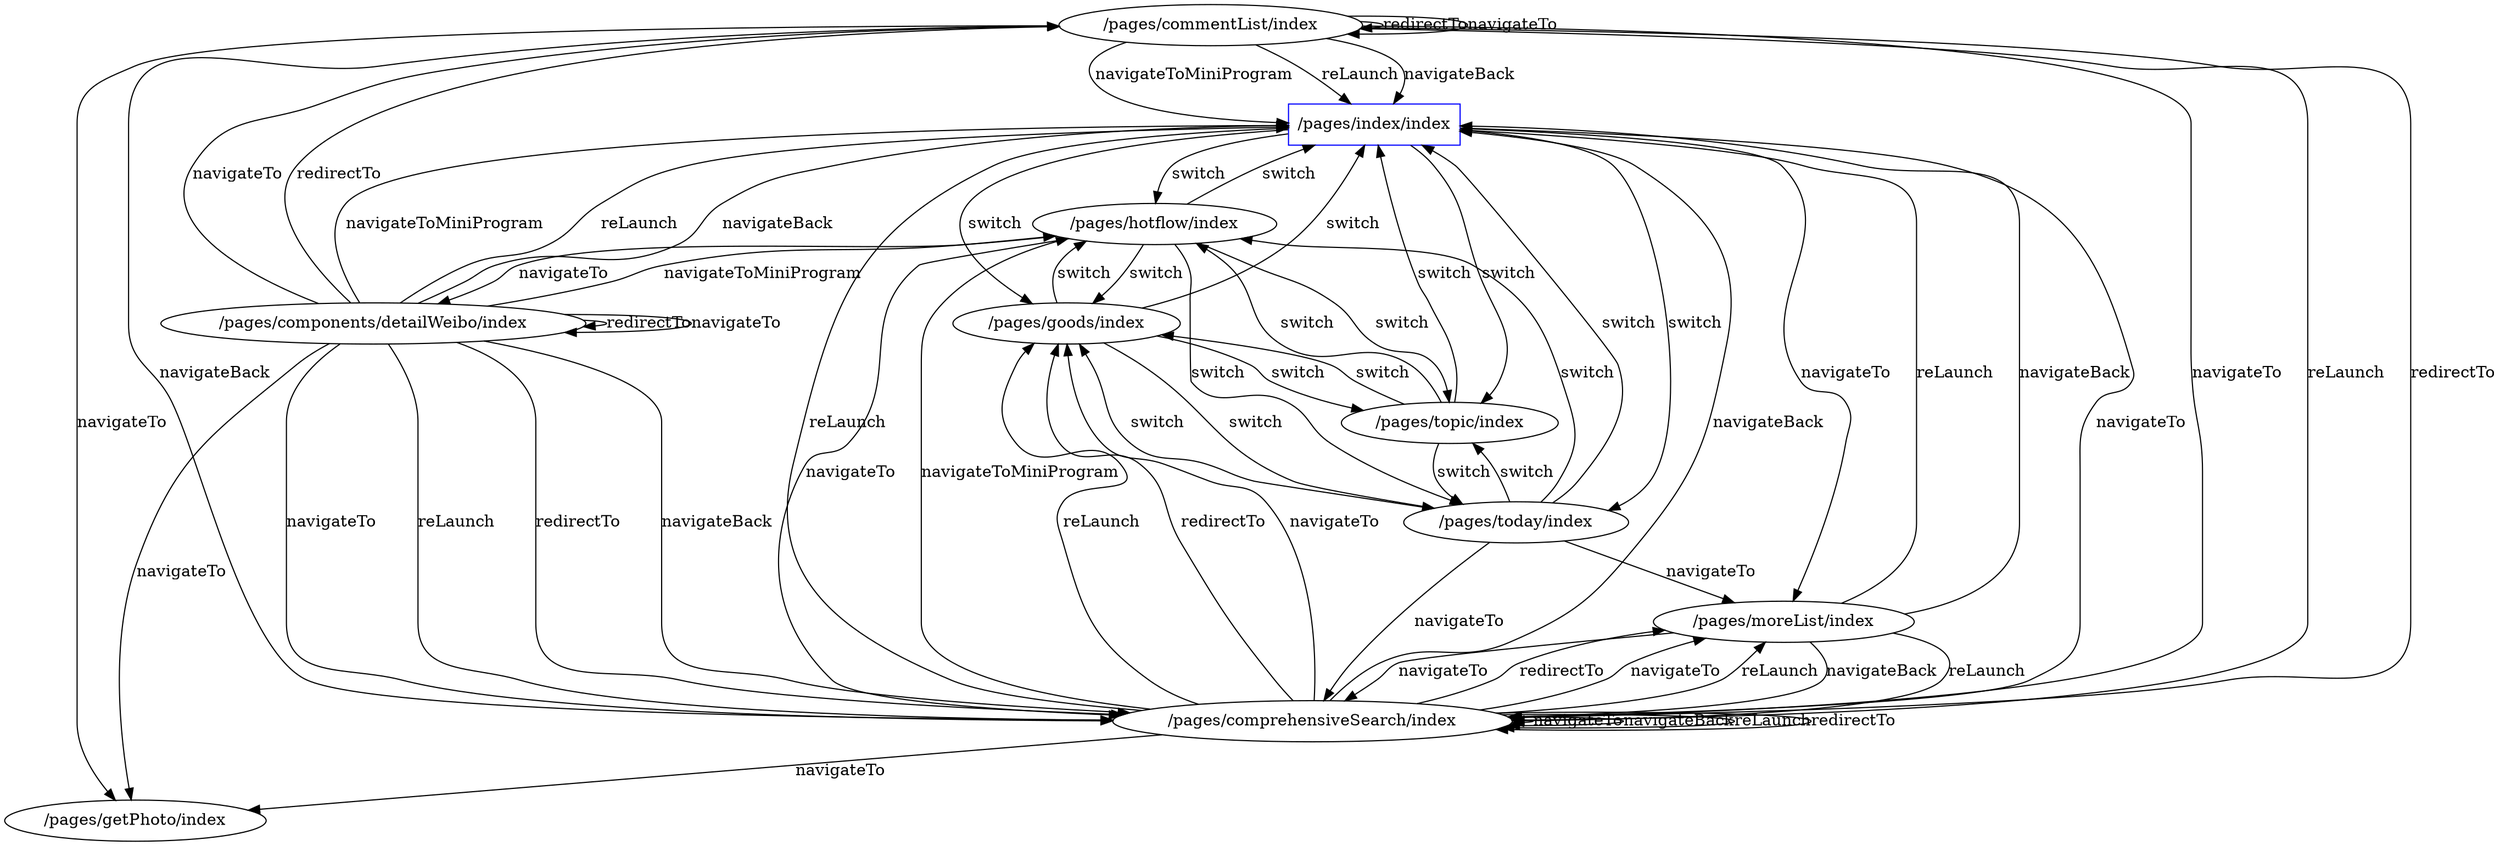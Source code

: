 // UI State Transfer Diagram
digraph {
	"/pages/commentList/index" [label="/pages/commentList/index"]
	"/pages/hotflow/index" [label="/pages/hotflow/index"]
	"/pages/goods/index" [label="/pages/goods/index"]
	"/pages/index/index" [label="/pages/index/index" color=blue shape=rectangle]
	"/pages/comprehensiveSearch/index" [label="/pages/comprehensiveSearch/index"]
	"/pages/getPhoto/index" [label="/pages/getPhoto/index"]
	"/pages/today/index" [label="/pages/today/index"]
	"/pages/topic/index" [label="/pages/topic/index"]
	"/pages/moreList/index" [label="/pages/moreList/index"]
	"/pages/components/detailWeibo/index" [label="/pages/components/detailWeibo/index"]
	"/pages/index/index" -> "/pages/topic/index" [label=switch]
	"/pages/index/index" -> "/pages/hotflow/index" [label=switch]
	"/pages/index/index" -> "/pages/goods/index" [label=switch]
	"/pages/index/index" -> "/pages/today/index" [label=switch]
	"/pages/topic/index" -> "/pages/index/index" [label=switch]
	"/pages/topic/index" -> "/pages/hotflow/index" [label=switch]
	"/pages/topic/index" -> "/pages/goods/index" [label=switch]
	"/pages/topic/index" -> "/pages/today/index" [label=switch]
	"/pages/hotflow/index" -> "/pages/index/index" [label=switch]
	"/pages/hotflow/index" -> "/pages/topic/index" [label=switch]
	"/pages/hotflow/index" -> "/pages/goods/index" [label=switch]
	"/pages/hotflow/index" -> "/pages/today/index" [label=switch]
	"/pages/goods/index" -> "/pages/index/index" [label=switch]
	"/pages/goods/index" -> "/pages/topic/index" [label=switch]
	"/pages/goods/index" -> "/pages/hotflow/index" [label=switch]
	"/pages/goods/index" -> "/pages/today/index" [label=switch]
	"/pages/today/index" -> "/pages/index/index" [label=switch]
	"/pages/today/index" -> "/pages/topic/index" [label=switch]
	"/pages/today/index" -> "/pages/hotflow/index" [label=switch]
	"/pages/today/index" -> "/pages/goods/index" [label=switch]
	"/pages/index/index" -> "/pages/moreList/index" [label=navigateTo]
	"/pages/index/index" -> "/pages/comprehensiveSearch/index" [label=navigateTo]
	"/pages/today/index" -> "/pages/moreList/index" [label=navigateTo]
	"/pages/today/index" -> "/pages/comprehensiveSearch/index" [label=navigateTo]
	"/pages/hotflow/index" -> "/pages/components/detailWeibo/index" [label=navigateTo]
	"/pages/hotflow/index" -> "/pages/comprehensiveSearch/index" [label=navigateTo]
	"/pages/comprehensiveSearch/index" -> "/pages/goods/index" [label=reLaunch]
	"/pages/comprehensiveSearch/index" -> "/pages/getPhoto/index" [label=navigateTo]
	"/pages/comprehensiveSearch/index" -> "/pages/comprehensiveSearch/index" [label=navigateTo]
	"/pages/comprehensiveSearch/index" -> "/pages/comprehensiveSearch/index" [label=navigateBack]
	"/pages/comprehensiveSearch/index" -> "/pages/index/index" [label=reLaunch]
	"/pages/comprehensiveSearch/index" -> "/pages/comprehensiveSearch/index" [label=reLaunch]
	"/pages/comprehensiveSearch/index" -> "/pages/index/index" [label=navigateBack]
	"/pages/comprehensiveSearch/index" -> "/pages/moreList/index" [label=redirectTo]
	"/pages/comprehensiveSearch/index" -> "/pages/moreList/index" [label=navigateTo]
	"/pages/comprehensiveSearch/index" -> "/pages/hotflow/index" [label=navigateToMiniProgram]
	"/pages/comprehensiveSearch/index" -> "/pages/moreList/index" [label=reLaunch]
	"/pages/comprehensiveSearch/index" -> "/pages/goods/index" [label=redirectTo]
	"/pages/comprehensiveSearch/index" -> "/pages/goods/index" [label=navigateTo]
	"/pages/comprehensiveSearch/index" -> "/pages/comprehensiveSearch/index" [label=redirectTo]
	"/pages/components/detailWeibo/index" -> "/pages/getPhoto/index" [label=navigateTo]
	"/pages/components/detailWeibo/index" -> "/pages/comprehensiveSearch/index" [label=navigateBack]
	"/pages/components/detailWeibo/index" -> "/pages/comprehensiveSearch/index" [label=navigateTo]
	"/pages/components/detailWeibo/index" -> "/pages/index/index" [label=reLaunch]
	"/pages/components/detailWeibo/index" -> "/pages/comprehensiveSearch/index" [label=reLaunch]
	"/pages/components/detailWeibo/index" -> "/pages/index/index" [label=navigateBack]
	"/pages/components/detailWeibo/index" -> "/pages/commentList/index" [label=redirectTo]
	"/pages/components/detailWeibo/index" -> "/pages/components/detailWeibo/index" [label=redirectTo]
	"/pages/components/detailWeibo/index" -> "/pages/index/index" [label=navigateToMiniProgram]
	"/pages/components/detailWeibo/index" -> "/pages/commentList/index" [label=navigateTo]
	"/pages/components/detailWeibo/index" -> "/pages/hotflow/index" [label=navigateToMiniProgram]
	"/pages/components/detailWeibo/index" -> "/pages/components/detailWeibo/index" [label=navigateTo]
	"/pages/components/detailWeibo/index" -> "/pages/comprehensiveSearch/index" [label=redirectTo]
	"/pages/commentList/index" -> "/pages/getPhoto/index" [label=navigateTo]
	"/pages/commentList/index" -> "/pages/comprehensiveSearch/index" [label=navigateBack]
	"/pages/commentList/index" -> "/pages/comprehensiveSearch/index" [label=navigateTo]
	"/pages/commentList/index" -> "/pages/index/index" [label=reLaunch]
	"/pages/commentList/index" -> "/pages/comprehensiveSearch/index" [label=reLaunch]
	"/pages/commentList/index" -> "/pages/index/index" [label=navigateBack]
	"/pages/commentList/index" -> "/pages/commentList/index" [label=redirectTo]
	"/pages/commentList/index" -> "/pages/index/index" [label=navigateToMiniProgram]
	"/pages/commentList/index" -> "/pages/commentList/index" [label=navigateTo]
	"/pages/commentList/index" -> "/pages/comprehensiveSearch/index" [label=redirectTo]
	"/pages/moreList/index" -> "/pages/comprehensiveSearch/index" [label=navigateBack]
	"/pages/moreList/index" -> "/pages/comprehensiveSearch/index" [label=navigateTo]
	"/pages/moreList/index" -> "/pages/index/index" [label=reLaunch]
	"/pages/moreList/index" -> "/pages/comprehensiveSearch/index" [label=reLaunch]
	"/pages/moreList/index" -> "/pages/index/index" [label=navigateBack]
}

